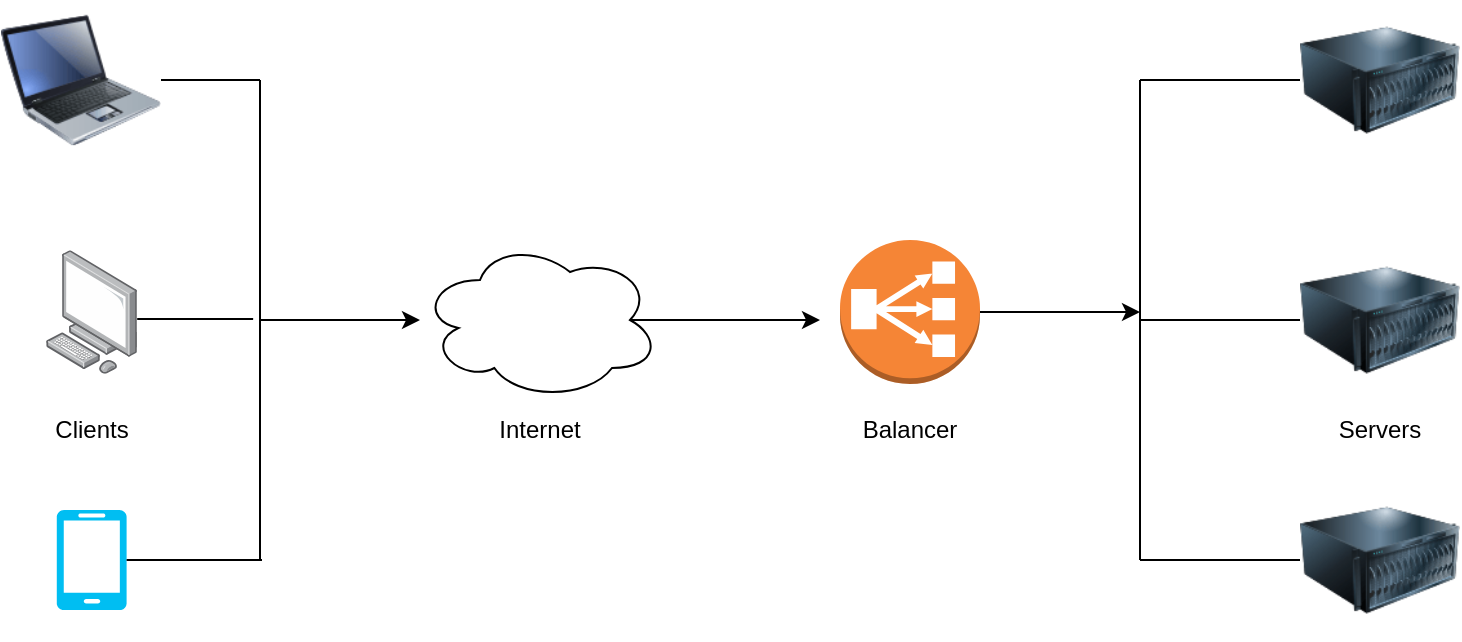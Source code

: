 <mxfile version="24.7.16">
  <diagram name="Страница — 1" id="8bucPwyshmM1x1gcvqZS">
    <mxGraphModel dx="1380" dy="747" grid="1" gridSize="10" guides="1" tooltips="1" connect="1" arrows="1" fold="1" page="1" pageScale="1" pageWidth="827" pageHeight="1169" math="0" shadow="0">
      <root>
        <mxCell id="0" />
        <mxCell id="1" parent="0" />
        <mxCell id="dNfQHOpT0G_Q5p2SwaH6-1" value="" style="image;html=1;image=img/lib/clip_art/computers/Server_128x128.png" vertex="1" parent="1">
          <mxGeometry x="680" y="120" width="80" height="80" as="geometry" />
        </mxCell>
        <mxCell id="dNfQHOpT0G_Q5p2SwaH6-2" value="" style="image;html=1;image=img/lib/clip_art/computers/Server_128x128.png" vertex="1" parent="1">
          <mxGeometry x="680" y="240" width="80" height="80" as="geometry" />
        </mxCell>
        <mxCell id="dNfQHOpT0G_Q5p2SwaH6-3" value="" style="image;html=1;image=img/lib/clip_art/computers/Server_128x128.png" vertex="1" parent="1">
          <mxGeometry x="680" y="360" width="80" height="80" as="geometry" />
        </mxCell>
        <mxCell id="dNfQHOpT0G_Q5p2SwaH6-4" value="" style="outlineConnect=0;dashed=0;verticalLabelPosition=bottom;verticalAlign=top;align=center;html=1;shape=mxgraph.aws3.classic_load_balancer;fillColor=#F58536;gradientColor=none;" vertex="1" parent="1">
          <mxGeometry x="450" y="240" width="70" height="72" as="geometry" />
        </mxCell>
        <mxCell id="dNfQHOpT0G_Q5p2SwaH6-5" value="" style="endArrow=none;html=1;rounded=0;entryX=0;entryY=0.5;entryDx=0;entryDy=0;" edge="1" parent="1" target="dNfQHOpT0G_Q5p2SwaH6-1">
          <mxGeometry width="50" height="50" relative="1" as="geometry">
            <mxPoint x="600" y="160" as="sourcePoint" />
            <mxPoint x="560" y="200" as="targetPoint" />
            <Array as="points" />
          </mxGeometry>
        </mxCell>
        <mxCell id="dNfQHOpT0G_Q5p2SwaH6-6" value="" style="endArrow=none;html=1;rounded=0;" edge="1" parent="1">
          <mxGeometry width="50" height="50" relative="1" as="geometry">
            <mxPoint x="600" y="160" as="sourcePoint" />
            <mxPoint x="600" y="400" as="targetPoint" />
          </mxGeometry>
        </mxCell>
        <mxCell id="dNfQHOpT0G_Q5p2SwaH6-7" value="" style="endArrow=none;html=1;rounded=0;exitX=0;exitY=0.5;exitDx=0;exitDy=0;" edge="1" parent="1" source="dNfQHOpT0G_Q5p2SwaH6-3">
          <mxGeometry width="50" height="50" relative="1" as="geometry">
            <mxPoint x="560" y="390" as="sourcePoint" />
            <mxPoint x="600" y="400" as="targetPoint" />
          </mxGeometry>
        </mxCell>
        <mxCell id="dNfQHOpT0G_Q5p2SwaH6-8" value="" style="ellipse;shape=cloud;whiteSpace=wrap;html=1;" vertex="1" parent="1">
          <mxGeometry x="240" y="240" width="120" height="80" as="geometry" />
        </mxCell>
        <mxCell id="dNfQHOpT0G_Q5p2SwaH6-9" value="" style="image;html=1;image=img/lib/clip_art/computers/Laptop_128x128.png" vertex="1" parent="1">
          <mxGeometry x="30.5" y="120" width="80" height="80" as="geometry" />
        </mxCell>
        <mxCell id="dNfQHOpT0G_Q5p2SwaH6-10" value="" style="verticalLabelPosition=bottom;html=1;verticalAlign=top;align=center;strokeColor=none;fillColor=#00BEF2;shape=mxgraph.azure.mobile;pointerEvents=1;" vertex="1" parent="1">
          <mxGeometry x="58.3" y="375" width="35" height="50" as="geometry" />
        </mxCell>
        <mxCell id="dNfQHOpT0G_Q5p2SwaH6-11" value="" style="image;points=[];aspect=fixed;html=1;align=center;shadow=0;dashed=0;image=img/lib/allied_telesis/computer_and_terminals/Personal_Computer.svg;" vertex="1" parent="1">
          <mxGeometry x="53" y="245.1" width="45.6" height="61.8" as="geometry" />
        </mxCell>
        <mxCell id="dNfQHOpT0G_Q5p2SwaH6-12" value="" style="endArrow=none;html=1;rounded=0;exitX=1;exitY=0.5;exitDx=0;exitDy=0;" edge="1" parent="1" source="dNfQHOpT0G_Q5p2SwaH6-9">
          <mxGeometry width="50" height="50" relative="1" as="geometry">
            <mxPoint x="140" y="185" as="sourcePoint" />
            <mxPoint x="160" y="160" as="targetPoint" />
          </mxGeometry>
        </mxCell>
        <mxCell id="dNfQHOpT0G_Q5p2SwaH6-13" value="" style="endArrow=none;html=1;rounded=0;" edge="1" parent="1">
          <mxGeometry width="50" height="50" relative="1" as="geometry">
            <mxPoint x="160" y="400" as="sourcePoint" />
            <mxPoint x="160" y="160" as="targetPoint" />
          </mxGeometry>
        </mxCell>
        <mxCell id="dNfQHOpT0G_Q5p2SwaH6-14" value="" style="endArrow=none;html=1;rounded=0;exitX=1;exitY=0.5;exitDx=0;exitDy=0;exitPerimeter=0;" edge="1" parent="1" source="dNfQHOpT0G_Q5p2SwaH6-10">
          <mxGeometry width="50" height="50" relative="1" as="geometry">
            <mxPoint x="110.5" y="420" as="sourcePoint" />
            <mxPoint x="161" y="400" as="targetPoint" />
          </mxGeometry>
        </mxCell>
        <mxCell id="dNfQHOpT0G_Q5p2SwaH6-15" value="" style="endArrow=none;html=1;rounded=0;exitX=1.075;exitY=0.613;exitDx=0;exitDy=0;exitPerimeter=0;" edge="1" parent="1">
          <mxGeometry width="50" height="50" relative="1" as="geometry">
            <mxPoint x="98.6" y="279.503" as="sourcePoint" />
            <mxPoint x="156.58" y="279.52" as="targetPoint" />
            <Array as="points" />
          </mxGeometry>
        </mxCell>
        <mxCell id="dNfQHOpT0G_Q5p2SwaH6-16" value="" style="endArrow=classic;html=1;rounded=0;" edge="1" parent="1">
          <mxGeometry width="50" height="50" relative="1" as="geometry">
            <mxPoint x="160" y="280" as="sourcePoint" />
            <mxPoint x="240" y="280" as="targetPoint" />
          </mxGeometry>
        </mxCell>
        <mxCell id="dNfQHOpT0G_Q5p2SwaH6-17" value="" style="endArrow=classic;html=1;rounded=0;exitX=0.875;exitY=0.5;exitDx=0;exitDy=0;exitPerimeter=0;" edge="1" parent="1" source="dNfQHOpT0G_Q5p2SwaH6-8">
          <mxGeometry width="50" height="50" relative="1" as="geometry">
            <mxPoint x="370" y="305" as="sourcePoint" />
            <mxPoint x="440" y="280" as="targetPoint" />
          </mxGeometry>
        </mxCell>
        <mxCell id="dNfQHOpT0G_Q5p2SwaH6-18" value="" style="endArrow=classic;html=1;rounded=0;exitX=1;exitY=0.5;exitDx=0;exitDy=0;exitPerimeter=0;" edge="1" parent="1" source="dNfQHOpT0G_Q5p2SwaH6-4">
          <mxGeometry width="50" height="50" relative="1" as="geometry">
            <mxPoint x="540" y="305" as="sourcePoint" />
            <mxPoint x="600" y="276" as="targetPoint" />
          </mxGeometry>
        </mxCell>
        <mxCell id="dNfQHOpT0G_Q5p2SwaH6-19" value="" style="endArrow=none;html=1;rounded=0;entryX=0;entryY=0.5;entryDx=0;entryDy=0;" edge="1" parent="1" target="dNfQHOpT0G_Q5p2SwaH6-2">
          <mxGeometry width="50" height="50" relative="1" as="geometry">
            <mxPoint x="600" y="280" as="sourcePoint" />
            <mxPoint x="660" y="256.9" as="targetPoint" />
          </mxGeometry>
        </mxCell>
        <mxCell id="dNfQHOpT0G_Q5p2SwaH6-22" value="Balancer" style="text;strokeColor=none;align=center;fillColor=none;html=1;verticalAlign=middle;whiteSpace=wrap;rounded=0;" vertex="1" parent="1">
          <mxGeometry x="455" y="320" width="60" height="30" as="geometry" />
        </mxCell>
        <mxCell id="dNfQHOpT0G_Q5p2SwaH6-23" value="Internet" style="text;strokeColor=none;align=center;fillColor=none;html=1;verticalAlign=middle;whiteSpace=wrap;rounded=0;" vertex="1" parent="1">
          <mxGeometry x="270" y="320" width="60" height="30" as="geometry" />
        </mxCell>
        <mxCell id="dNfQHOpT0G_Q5p2SwaH6-24" value="Clients" style="text;strokeColor=none;align=center;fillColor=none;html=1;verticalAlign=middle;whiteSpace=wrap;rounded=0;" vertex="1" parent="1">
          <mxGeometry x="45.8" y="320" width="60" height="30" as="geometry" />
        </mxCell>
        <mxCell id="dNfQHOpT0G_Q5p2SwaH6-25" value="Servers" style="text;strokeColor=none;align=center;fillColor=none;html=1;verticalAlign=middle;whiteSpace=wrap;rounded=0;" vertex="1" parent="1">
          <mxGeometry x="690" y="320" width="60" height="30" as="geometry" />
        </mxCell>
      </root>
    </mxGraphModel>
  </diagram>
</mxfile>
